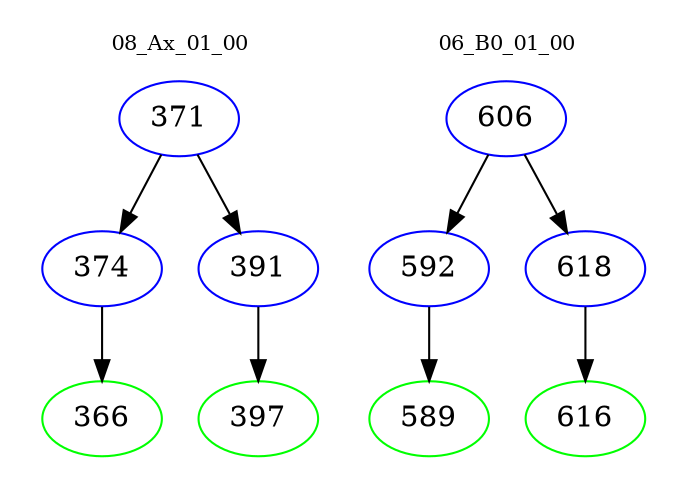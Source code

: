 digraph{
subgraph cluster_0 {
color = white
label = "08_Ax_01_00";
fontsize=10;
T0_371 [label="371", color="blue"]
T0_371 -> T0_374 [color="black"]
T0_374 [label="374", color="blue"]
T0_374 -> T0_366 [color="black"]
T0_366 [label="366", color="green"]
T0_371 -> T0_391 [color="black"]
T0_391 [label="391", color="blue"]
T0_391 -> T0_397 [color="black"]
T0_397 [label="397", color="green"]
}
subgraph cluster_1 {
color = white
label = "06_B0_01_00";
fontsize=10;
T1_606 [label="606", color="blue"]
T1_606 -> T1_592 [color="black"]
T1_592 [label="592", color="blue"]
T1_592 -> T1_589 [color="black"]
T1_589 [label="589", color="green"]
T1_606 -> T1_618 [color="black"]
T1_618 [label="618", color="blue"]
T1_618 -> T1_616 [color="black"]
T1_616 [label="616", color="green"]
}
}
